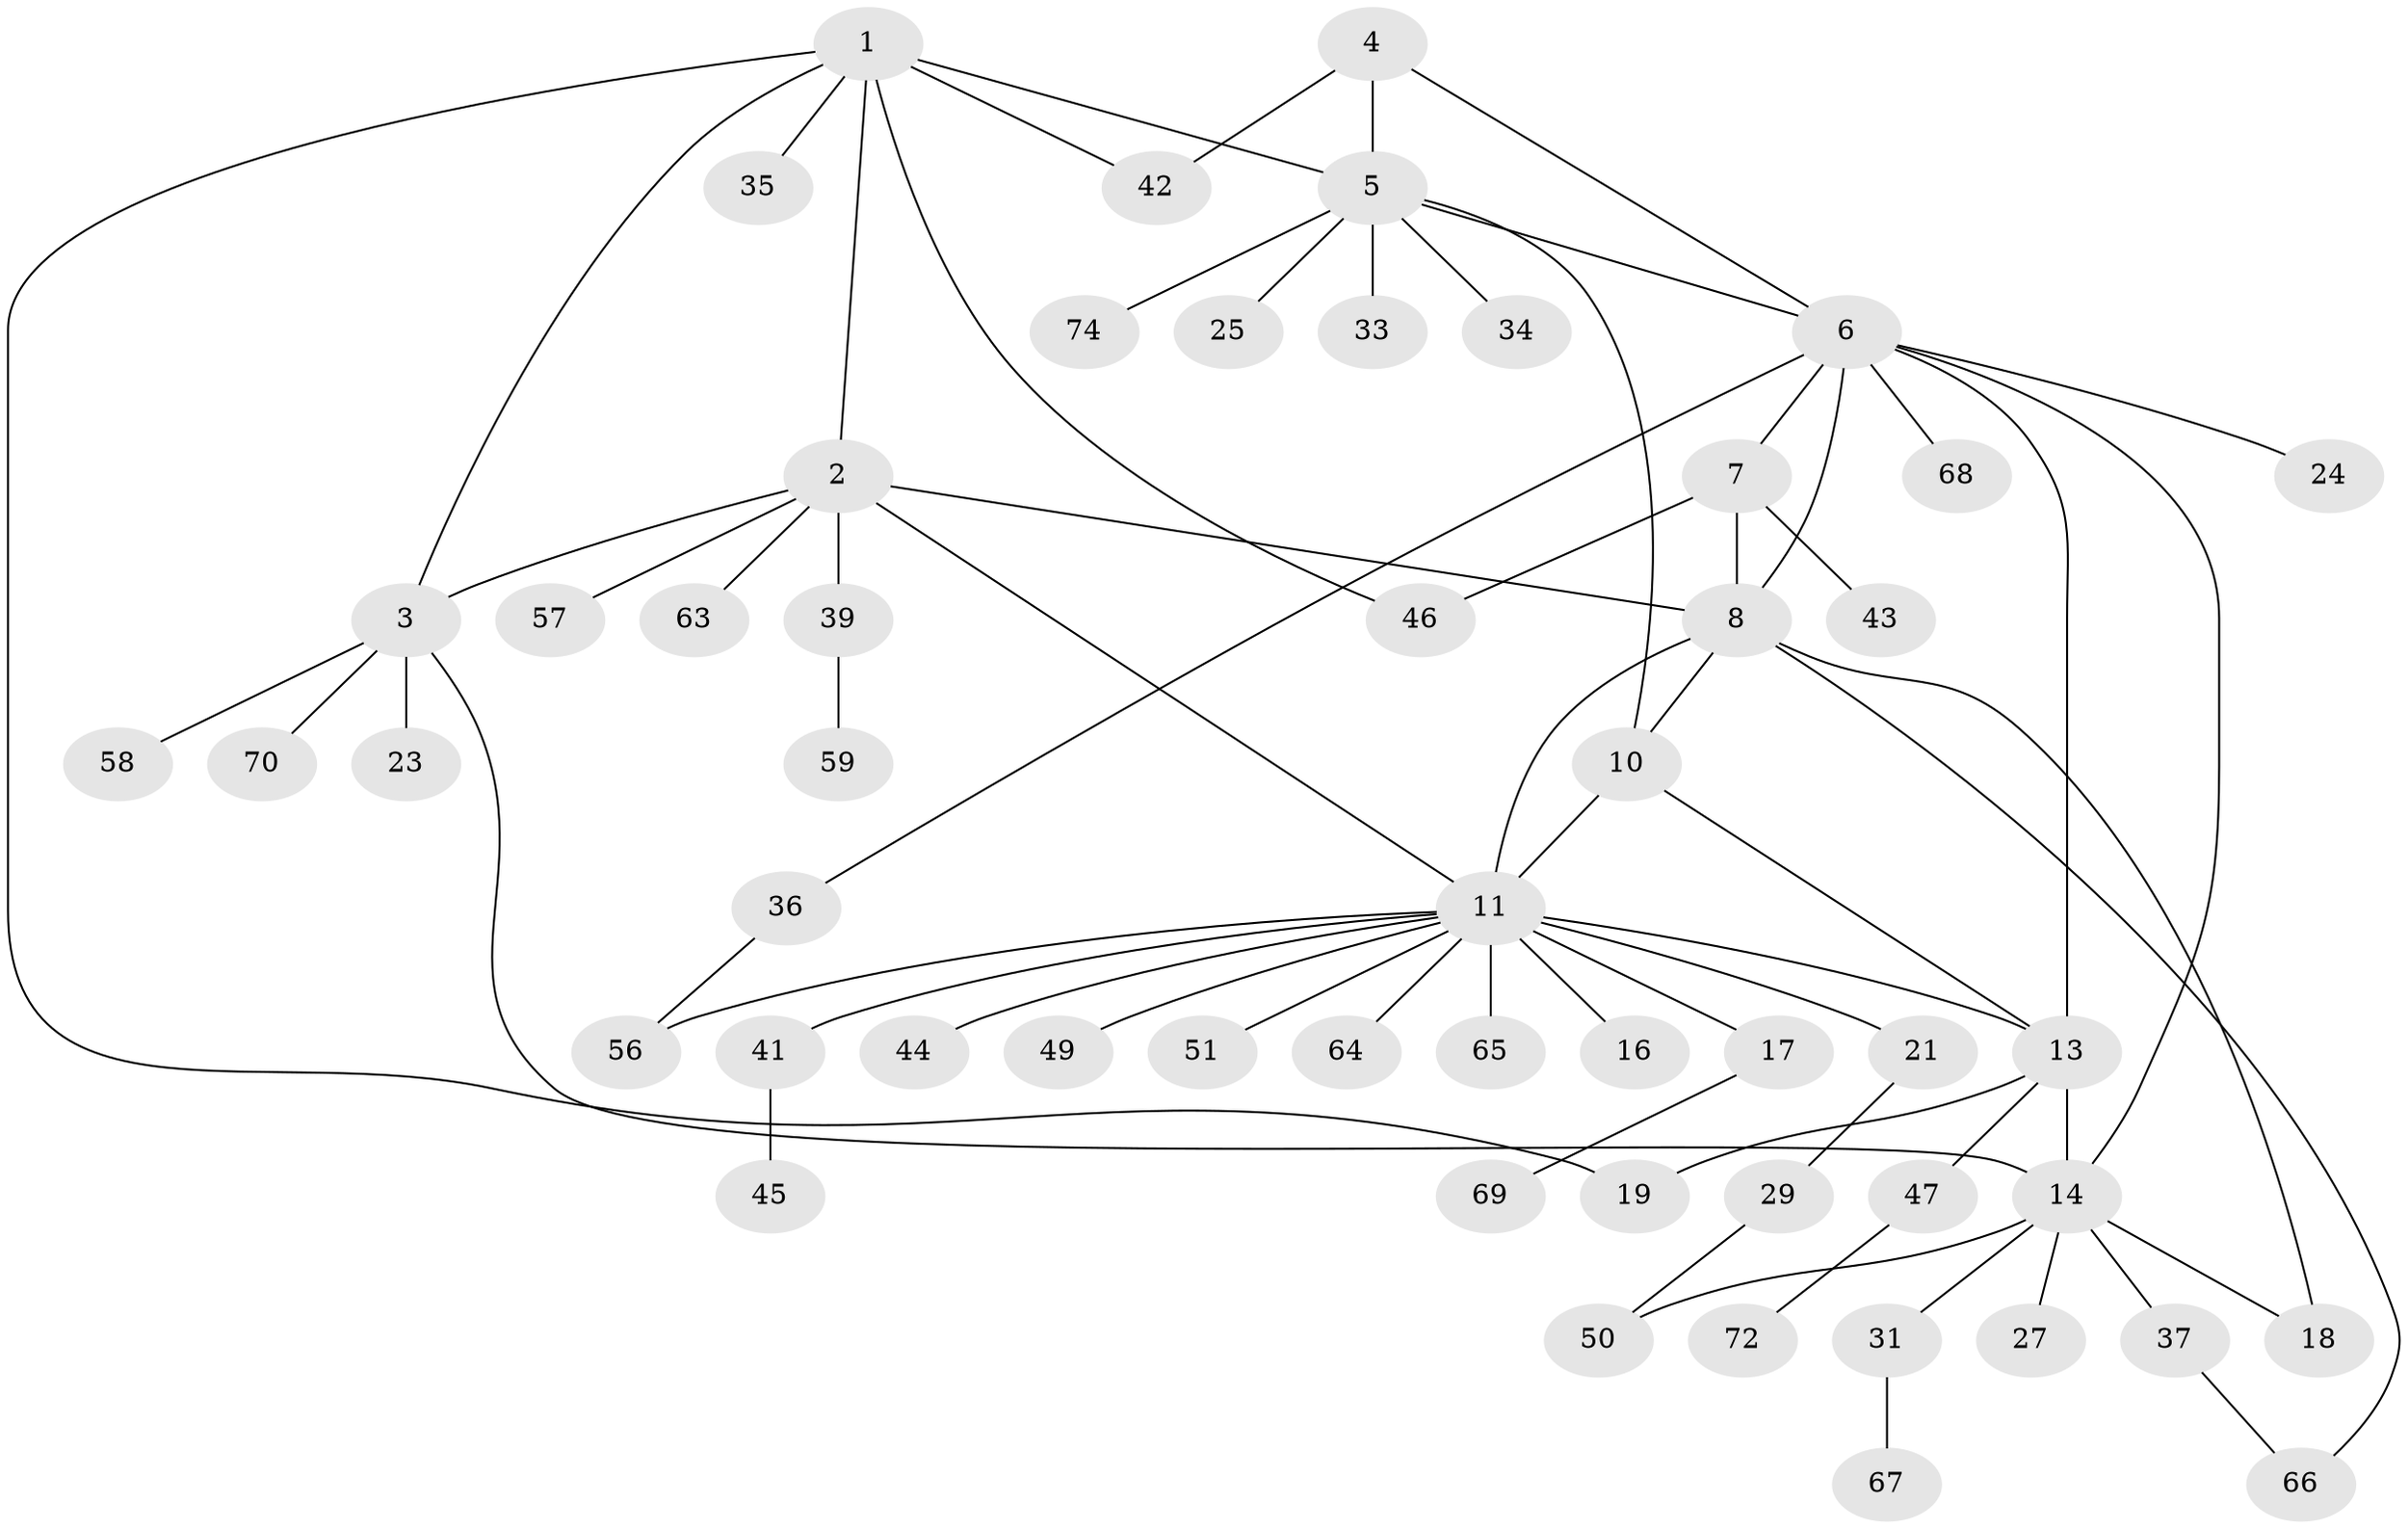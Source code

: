 // original degree distribution, {8: 0.02702702702702703, 6: 0.04054054054054054, 5: 0.05405405405405406, 4: 0.02702702702702703, 9: 0.013513513513513514, 14: 0.013513513513513514, 3: 0.0945945945945946, 7: 0.013513513513513514, 2: 0.2702702702702703, 1: 0.44594594594594594}
// Generated by graph-tools (version 1.1) at 2025/11/02/27/25 16:11:35]
// undirected, 53 vertices, 70 edges
graph export_dot {
graph [start="1"]
  node [color=gray90,style=filled];
  1 [super="+52"];
  2 [super="+30"];
  3 [super="+28"];
  4 [super="+38"];
  5 [super="+55"];
  6 [super="+9"];
  7 [super="+53"];
  8 [super="+26"];
  10 [super="+12"];
  11 [super="+22"];
  13 [super="+20"];
  14 [super="+15"];
  16 [super="+32"];
  17 [super="+60"];
  18;
  19;
  21;
  23;
  24;
  25;
  27;
  29 [super="+54"];
  31 [super="+40"];
  33;
  34;
  35;
  36;
  37;
  39;
  41;
  42;
  43;
  44 [super="+48"];
  45 [super="+62"];
  46;
  47 [super="+71"];
  49;
  50;
  51;
  56;
  57;
  58;
  59 [super="+61"];
  63;
  64;
  65;
  66 [super="+73"];
  67;
  68;
  69;
  70;
  72;
  74;
  1 -- 2;
  1 -- 3;
  1 -- 5;
  1 -- 19;
  1 -- 35;
  1 -- 42;
  1 -- 46;
  2 -- 3;
  2 -- 8;
  2 -- 11;
  2 -- 39;
  2 -- 57;
  2 -- 63;
  3 -- 23;
  3 -- 14;
  3 -- 58;
  3 -- 70;
  4 -- 5;
  4 -- 6;
  4 -- 42;
  5 -- 6;
  5 -- 10;
  5 -- 25;
  5 -- 33;
  5 -- 34;
  5 -- 74;
  6 -- 14;
  6 -- 68;
  6 -- 36;
  6 -- 7;
  6 -- 8;
  6 -- 24;
  6 -- 13;
  7 -- 8;
  7 -- 43;
  7 -- 46;
  8 -- 10;
  8 -- 18;
  8 -- 11;
  8 -- 66;
  10 -- 11 [weight=2];
  10 -- 13;
  11 -- 16;
  11 -- 17;
  11 -- 21;
  11 -- 41;
  11 -- 44;
  11 -- 49;
  11 -- 51;
  11 -- 64;
  11 -- 65;
  11 -- 56;
  11 -- 13;
  13 -- 14 [weight=2];
  13 -- 19;
  13 -- 47;
  14 -- 18;
  14 -- 27;
  14 -- 50;
  14 -- 37;
  14 -- 31;
  17 -- 69;
  21 -- 29;
  29 -- 50;
  31 -- 67;
  36 -- 56;
  37 -- 66;
  39 -- 59;
  41 -- 45;
  47 -- 72;
}
